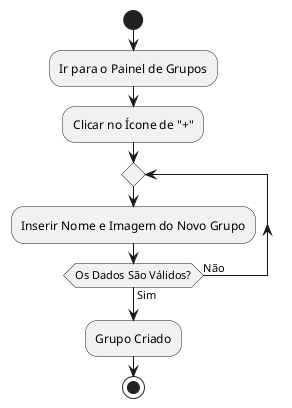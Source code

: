 @startuml Criar Grupo

start
  :Ir para o Painel de Grupos;
  :Clicar no Ícone de "+";
repeat
  :Inserir Nome e Imagem do Novo Grupo;
repeat while (Os Dados São Válidos?) is (Não) not (Sim)
    :Grupo Criado;
stop

@enduml
